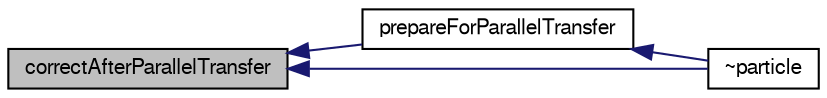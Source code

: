 digraph "correctAfterParallelTransfer"
{
  bgcolor="transparent";
  edge [fontname="FreeSans",fontsize="10",labelfontname="FreeSans",labelfontsize="10"];
  node [fontname="FreeSans",fontsize="10",shape=record];
  rankdir="LR";
  Node4429 [label="correctAfterParallelTransfer",height=0.2,width=0.4,color="black", fillcolor="grey75", style="filled", fontcolor="black"];
  Node4429 -> Node4430 [dir="back",color="midnightblue",fontsize="10",style="solid",fontname="FreeSans"];
  Node4430 [label="prepareForParallelTransfer",height=0.2,width=0.4,color="black",URL="$a23586.html#a2de7dce05c89414a009ee3b42ef429fb",tooltip="Convert global addressing to the processor patch. "];
  Node4430 -> Node4431 [dir="back",color="midnightblue",fontsize="10",style="solid",fontname="FreeSans"];
  Node4431 [label="~particle",height=0.2,width=0.4,color="black",URL="$a23586.html#a21cc76910d09c0550f6ce9f2ed3b2f52",tooltip="Destructor. "];
  Node4429 -> Node4431 [dir="back",color="midnightblue",fontsize="10",style="solid",fontname="FreeSans"];
}
